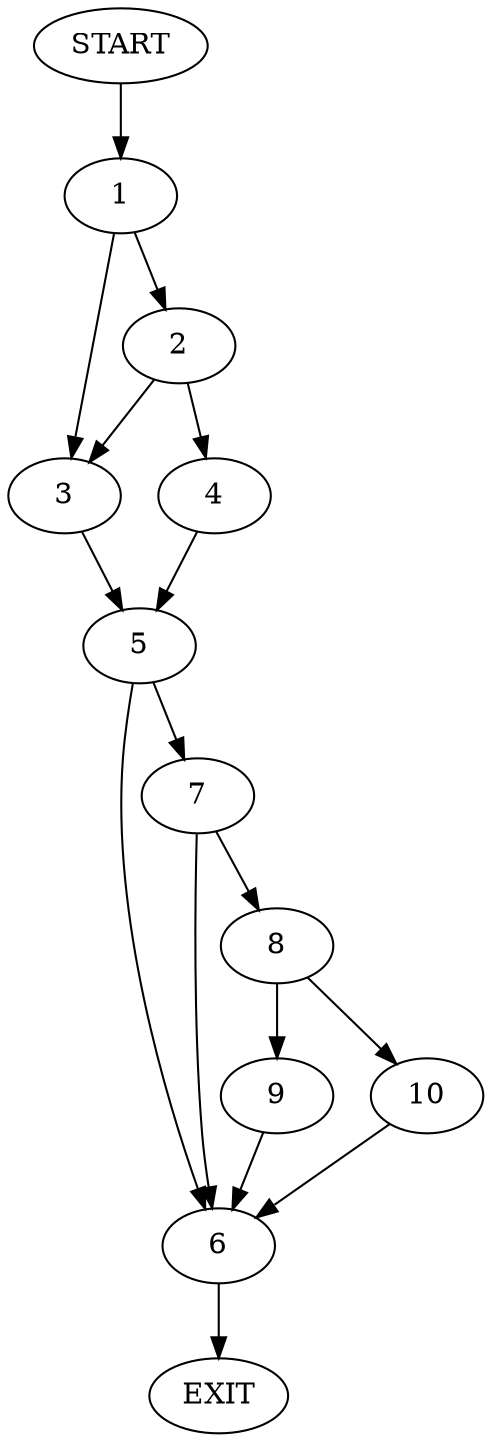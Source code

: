 digraph {
0 [label="START"]
11 [label="EXIT"]
0 -> 1
1 -> 2
1 -> 3
2 -> 3
2 -> 4
3 -> 5
4 -> 5
5 -> 6
5 -> 7
6 -> 11
7 -> 6
7 -> 8
8 -> 9
8 -> 10
9 -> 6
10 -> 6
}
